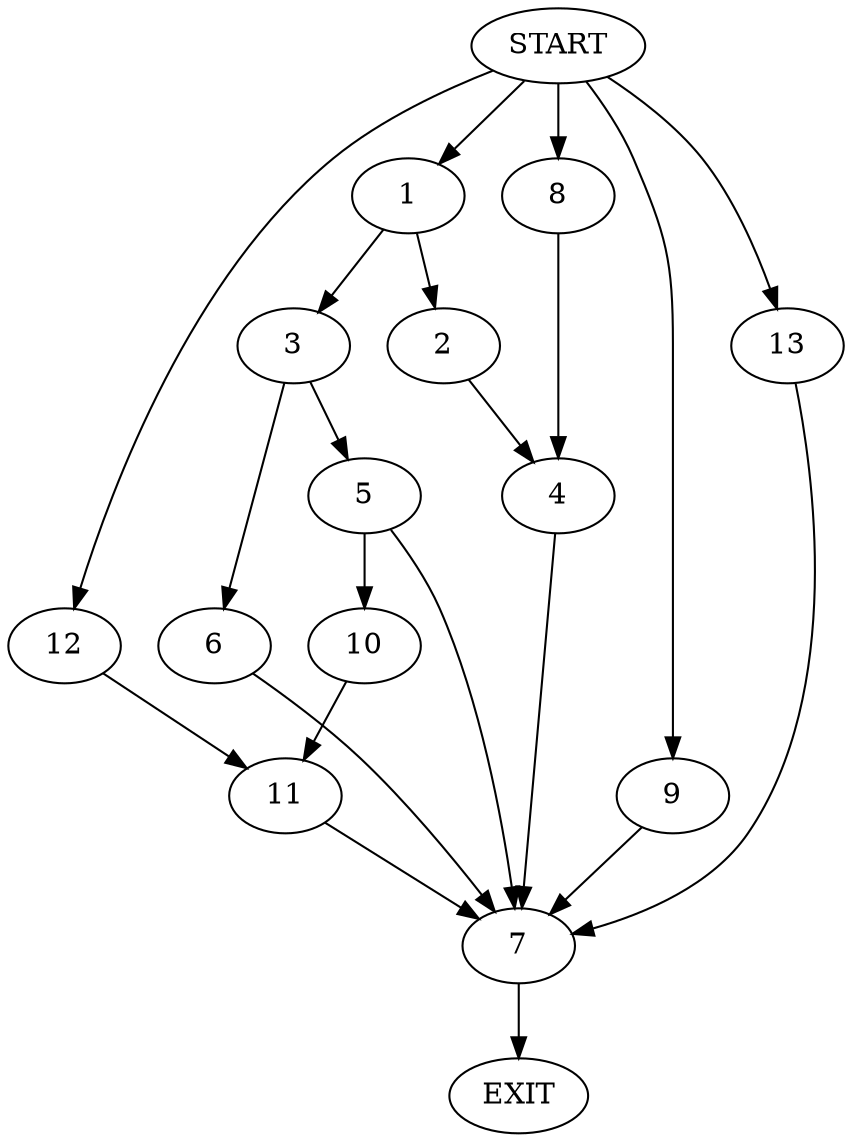 digraph {
0 [label="START"]
14 [label="EXIT"]
0 -> 1
1 -> 2
1 -> 3
2 -> 4
3 -> 5
3 -> 6
4 -> 7
0 -> 8
8 -> 4
7 -> 14
0 -> 9
9 -> 7
6 -> 7
5 -> 7
5 -> 10
10 -> 11
11 -> 7
0 -> 12
12 -> 11
0 -> 13
13 -> 7
}
